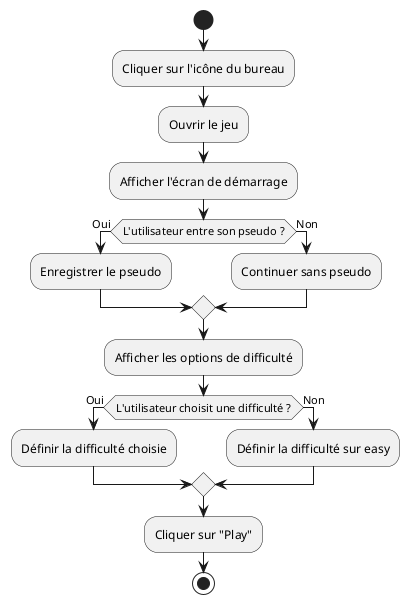 @startuml startGameActivity
start
:Cliquer sur l'icône du bureau;
:Ouvrir le jeu;
:Afficher l'écran de démarrage;

if (L'utilisateur entre son pseudo ?) then (Oui)
    :Enregistrer le pseudo;
else (Non)
    :Continuer sans pseudo;
endif

:Afficher les options de difficulté;

if (L'utilisateur choisit une difficulté ?) then (Oui)
    :Définir la difficulté choisie;
else (Non)
    :Définir la difficulté sur easy;
endif

:Cliquer sur "Play";
stop
@enduml


